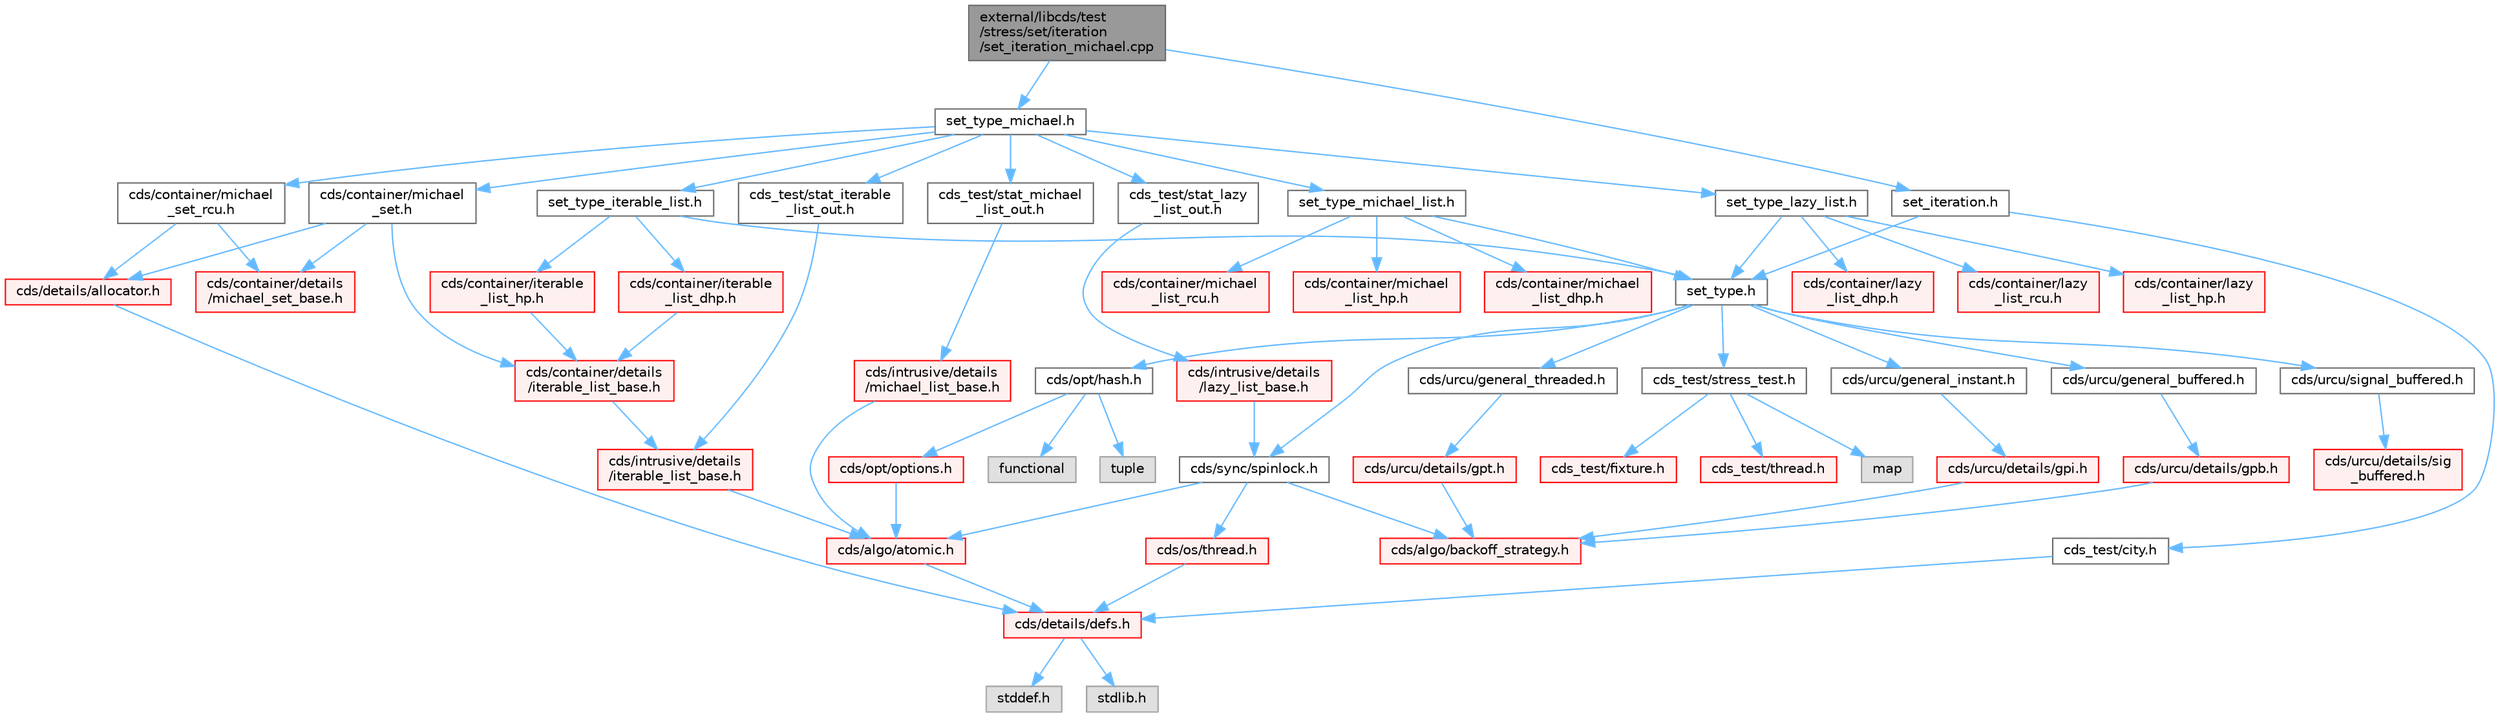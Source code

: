 digraph "external/libcds/test/stress/set/iteration/set_iteration_michael.cpp"
{
 // LATEX_PDF_SIZE
  bgcolor="transparent";
  edge [fontname=Helvetica,fontsize=10,labelfontname=Helvetica,labelfontsize=10];
  node [fontname=Helvetica,fontsize=10,shape=box,height=0.2,width=0.4];
  Node1 [id="Node000001",label="external/libcds/test\l/stress/set/iteration\l/set_iteration_michael.cpp",height=0.2,width=0.4,color="gray40", fillcolor="grey60", style="filled", fontcolor="black",tooltip=" "];
  Node1 -> Node2 [id="edge1_Node000001_Node000002",color="steelblue1",style="solid",tooltip=" "];
  Node2 [id="Node000002",label="set_iteration.h",height=0.2,width=0.4,color="grey40", fillcolor="white", style="filled",URL="$set__iteration_8h.html",tooltip=" "];
  Node2 -> Node3 [id="edge2_Node000002_Node000003",color="steelblue1",style="solid",tooltip=" "];
  Node3 [id="Node000003",label="set_type.h",height=0.2,width=0.4,color="grey40", fillcolor="white", style="filled",URL="$set__type_8h.html",tooltip=" "];
  Node3 -> Node4 [id="edge3_Node000003_Node000004",color="steelblue1",style="solid",tooltip=" "];
  Node4 [id="Node000004",label="cds/urcu/general_instant.h",height=0.2,width=0.4,color="grey40", fillcolor="white", style="filled",URL="$general__instant_8h.html",tooltip=" "];
  Node4 -> Node5 [id="edge4_Node000004_Node000005",color="steelblue1",style="solid",tooltip=" "];
  Node5 [id="Node000005",label="cds/urcu/details/gpi.h",height=0.2,width=0.4,color="red", fillcolor="#FFF0F0", style="filled",URL="$gpi_8h.html",tooltip=" "];
  Node5 -> Node55 [id="edge5_Node000005_Node000055",color="steelblue1",style="solid",tooltip=" "];
  Node55 [id="Node000055",label="cds/algo/backoff_strategy.h",height=0.2,width=0.4,color="red", fillcolor="#FFF0F0", style="filled",URL="$backoff__strategy_8h.html",tooltip=" "];
  Node3 -> Node59 [id="edge6_Node000003_Node000059",color="steelblue1",style="solid",tooltip=" "];
  Node59 [id="Node000059",label="cds/urcu/general_buffered.h",height=0.2,width=0.4,color="grey40", fillcolor="white", style="filled",URL="$general__buffered_8h.html",tooltip=" "];
  Node59 -> Node60 [id="edge7_Node000059_Node000060",color="steelblue1",style="solid",tooltip=" "];
  Node60 [id="Node000060",label="cds/urcu/details/gpb.h",height=0.2,width=0.4,color="red", fillcolor="#FFF0F0", style="filled",URL="$gpb_8h.html",tooltip=" "];
  Node60 -> Node55 [id="edge8_Node000060_Node000055",color="steelblue1",style="solid",tooltip=" "];
  Node3 -> Node73 [id="edge9_Node000003_Node000073",color="steelblue1",style="solid",tooltip=" "];
  Node73 [id="Node000073",label="cds/urcu/general_threaded.h",height=0.2,width=0.4,color="grey40", fillcolor="white", style="filled",URL="$general__threaded_8h.html",tooltip=" "];
  Node73 -> Node74 [id="edge10_Node000073_Node000074",color="steelblue1",style="solid",tooltip=" "];
  Node74 [id="Node000074",label="cds/urcu/details/gpt.h",height=0.2,width=0.4,color="red", fillcolor="#FFF0F0", style="filled",URL="$gpt_8h.html",tooltip=" "];
  Node74 -> Node55 [id="edge11_Node000074_Node000055",color="steelblue1",style="solid",tooltip=" "];
  Node3 -> Node77 [id="edge12_Node000003_Node000077",color="steelblue1",style="solid",tooltip=" "];
  Node77 [id="Node000077",label="cds/urcu/signal_buffered.h",height=0.2,width=0.4,color="grey40", fillcolor="white", style="filled",URL="$signal__buffered_8h.html",tooltip=" "];
  Node77 -> Node78 [id="edge13_Node000077_Node000078",color="steelblue1",style="solid",tooltip=" "];
  Node78 [id="Node000078",label="cds/urcu/details/sig\l_buffered.h",height=0.2,width=0.4,color="red", fillcolor="#FFF0F0", style="filled",URL="$sig__buffered_8h.html",tooltip=" "];
  Node3 -> Node80 [id="edge14_Node000003_Node000080",color="steelblue1",style="solid",tooltip=" "];
  Node80 [id="Node000080",label="cds/opt/hash.h",height=0.2,width=0.4,color="grey40", fillcolor="white", style="filled",URL="$external_2libcds_2cds_2opt_2hash_8h.html",tooltip=" "];
  Node80 -> Node81 [id="edge15_Node000080_Node000081",color="steelblue1",style="solid",tooltip=" "];
  Node81 [id="Node000081",label="tuple",height=0.2,width=0.4,color="grey60", fillcolor="#E0E0E0", style="filled",tooltip=" "];
  Node80 -> Node82 [id="edge16_Node000080_Node000082",color="steelblue1",style="solid",tooltip=" "];
  Node82 [id="Node000082",label="functional",height=0.2,width=0.4,color="grey60", fillcolor="#E0E0E0", style="filled",tooltip=" "];
  Node80 -> Node67 [id="edge17_Node000080_Node000067",color="steelblue1",style="solid",tooltip=" "];
  Node67 [id="Node000067",label="cds/opt/options.h",height=0.2,width=0.4,color="red", fillcolor="#FFF0F0", style="filled",URL="$opt_2options_8h.html",tooltip=" "];
  Node67 -> Node10 [id="edge18_Node000067_Node000010",color="steelblue1",style="solid",tooltip=" "];
  Node10 [id="Node000010",label="cds/algo/atomic.h",height=0.2,width=0.4,color="red", fillcolor="#FFF0F0", style="filled",URL="$external_2libcds_2cds_2algo_2atomic_8h.html",tooltip=" "];
  Node10 -> Node11 [id="edge19_Node000010_Node000011",color="steelblue1",style="solid",tooltip=" "];
  Node11 [id="Node000011",label="cds/details/defs.h",height=0.2,width=0.4,color="red", fillcolor="#FFF0F0", style="filled",URL="$details_2defs_8h.html",tooltip=" "];
  Node11 -> Node12 [id="edge20_Node000011_Node000012",color="steelblue1",style="solid",tooltip=" "];
  Node12 [id="Node000012",label="stddef.h",height=0.2,width=0.4,color="grey60", fillcolor="#E0E0E0", style="filled",tooltip=" "];
  Node11 -> Node13 [id="edge21_Node000011_Node000013",color="steelblue1",style="solid",tooltip=" "];
  Node13 [id="Node000013",label="stdlib.h",height=0.2,width=0.4,color="grey60", fillcolor="#E0E0E0", style="filled",tooltip=" "];
  Node3 -> Node83 [id="edge22_Node000003_Node000083",color="steelblue1",style="solid",tooltip=" "];
  Node83 [id="Node000083",label="cds/sync/spinlock.h",height=0.2,width=0.4,color="grey40", fillcolor="white", style="filled",URL="$sync_2spinlock_8h.html",tooltip=" "];
  Node83 -> Node10 [id="edge23_Node000083_Node000010",color="steelblue1",style="solid",tooltip=" "];
  Node83 -> Node44 [id="edge24_Node000083_Node000044",color="steelblue1",style="solid",tooltip=" "];
  Node44 [id="Node000044",label="cds/os/thread.h",height=0.2,width=0.4,color="red", fillcolor="#FFF0F0", style="filled",URL="$cds_2os_2thread_8h.html",tooltip=" "];
  Node44 -> Node11 [id="edge25_Node000044_Node000011",color="steelblue1",style="solid",tooltip=" "];
  Node83 -> Node55 [id="edge26_Node000083_Node000055",color="steelblue1",style="solid",tooltip=" "];
  Node3 -> Node84 [id="edge27_Node000003_Node000084",color="steelblue1",style="solid",tooltip=" "];
  Node84 [id="Node000084",label="cds_test/stress_test.h",height=0.2,width=0.4,color="grey40", fillcolor="white", style="filled",URL="$stress__test_8h.html",tooltip=" "];
  Node84 -> Node85 [id="edge28_Node000084_Node000085",color="steelblue1",style="solid",tooltip=" "];
  Node85 [id="Node000085",label="map",height=0.2,width=0.4,color="grey60", fillcolor="#E0E0E0", style="filled",tooltip=" "];
  Node84 -> Node86 [id="edge29_Node000084_Node000086",color="steelblue1",style="solid",tooltip=" "];
  Node86 [id="Node000086",label="cds_test/fixture.h",height=0.2,width=0.4,color="red", fillcolor="#FFF0F0", style="filled",URL="$fixture_8h.html",tooltip=" "];
  Node84 -> Node91 [id="edge30_Node000084_Node000091",color="steelblue1",style="solid",tooltip=" "];
  Node91 [id="Node000091",label="cds_test/thread.h",height=0.2,width=0.4,color="red", fillcolor="#FFF0F0", style="filled",URL="$test_2include_2cds__test_2thread_8h.html",tooltip=" "];
  Node2 -> Node95 [id="edge31_Node000002_Node000095",color="steelblue1",style="solid",tooltip=" "];
  Node95 [id="Node000095",label="cds_test/city.h",height=0.2,width=0.4,color="grey40", fillcolor="white", style="filled",URL="$include_2cds__test_2city_8h.html",tooltip=" "];
  Node95 -> Node11 [id="edge32_Node000095_Node000011",color="steelblue1",style="solid",tooltip=" "];
  Node1 -> Node96 [id="edge33_Node000001_Node000096",color="steelblue1",style="solid",tooltip=" "];
  Node96 [id="Node000096",label="set_type_michael.h",height=0.2,width=0.4,color="grey40", fillcolor="white", style="filled",URL="$set__type__michael_8h.html",tooltip=" "];
  Node96 -> Node97 [id="edge34_Node000096_Node000097",color="steelblue1",style="solid",tooltip=" "];
  Node97 [id="Node000097",label="set_type_michael_list.h",height=0.2,width=0.4,color="grey40", fillcolor="white", style="filled",URL="$set__type__michael__list_8h.html",tooltip=" "];
  Node97 -> Node3 [id="edge35_Node000097_Node000003",color="steelblue1",style="solid",tooltip=" "];
  Node97 -> Node98 [id="edge36_Node000097_Node000098",color="steelblue1",style="solid",tooltip=" "];
  Node98 [id="Node000098",label="cds/container/michael\l_list_hp.h",height=0.2,width=0.4,color="red", fillcolor="#FFF0F0", style="filled",URL="$container_2michael__list__hp_8h.html",tooltip=" "];
  Node97 -> Node110 [id="edge37_Node000097_Node000110",color="steelblue1",style="solid",tooltip=" "];
  Node110 [id="Node000110",label="cds/container/michael\l_list_dhp.h",height=0.2,width=0.4,color="red", fillcolor="#FFF0F0", style="filled",URL="$container_2michael__list__dhp_8h.html",tooltip=" "];
  Node97 -> Node115 [id="edge38_Node000097_Node000115",color="steelblue1",style="solid",tooltip=" "];
  Node115 [id="Node000115",label="cds/container/michael\l_list_rcu.h",height=0.2,width=0.4,color="red", fillcolor="#FFF0F0", style="filled",URL="$container_2michael__list__rcu_8h.html",tooltip=" "];
  Node96 -> Node121 [id="edge39_Node000096_Node000121",color="steelblue1",style="solid",tooltip=" "];
  Node121 [id="Node000121",label="set_type_lazy_list.h",height=0.2,width=0.4,color="grey40", fillcolor="white", style="filled",URL="$set__type__lazy__list_8h.html",tooltip=" "];
  Node121 -> Node3 [id="edge40_Node000121_Node000003",color="steelblue1",style="solid",tooltip=" "];
  Node121 -> Node122 [id="edge41_Node000121_Node000122",color="steelblue1",style="solid",tooltip=" "];
  Node122 [id="Node000122",label="cds/container/lazy\l_list_hp.h",height=0.2,width=0.4,color="red", fillcolor="#FFF0F0", style="filled",URL="$container_2lazy__list__hp_8h.html",tooltip=" "];
  Node121 -> Node129 [id="edge42_Node000121_Node000129",color="steelblue1",style="solid",tooltip=" "];
  Node129 [id="Node000129",label="cds/container/lazy\l_list_dhp.h",height=0.2,width=0.4,color="red", fillcolor="#FFF0F0", style="filled",URL="$container_2lazy__list__dhp_8h.html",tooltip=" "];
  Node121 -> Node131 [id="edge43_Node000121_Node000131",color="steelblue1",style="solid",tooltip=" "];
  Node131 [id="Node000131",label="cds/container/lazy\l_list_rcu.h",height=0.2,width=0.4,color="red", fillcolor="#FFF0F0", style="filled",URL="$container_2lazy__list__rcu_8h.html",tooltip=" "];
  Node96 -> Node133 [id="edge44_Node000096_Node000133",color="steelblue1",style="solid",tooltip=" "];
  Node133 [id="Node000133",label="set_type_iterable_list.h",height=0.2,width=0.4,color="grey40", fillcolor="white", style="filled",URL="$set__type__iterable__list_8h.html",tooltip=" "];
  Node133 -> Node3 [id="edge45_Node000133_Node000003",color="steelblue1",style="solid",tooltip=" "];
  Node133 -> Node134 [id="edge46_Node000133_Node000134",color="steelblue1",style="solid",tooltip=" "];
  Node134 [id="Node000134",label="cds/container/iterable\l_list_hp.h",height=0.2,width=0.4,color="red", fillcolor="#FFF0F0", style="filled",URL="$container_2iterable__list__hp_8h.html",tooltip=" "];
  Node134 -> Node135 [id="edge47_Node000134_Node000135",color="steelblue1",style="solid",tooltip=" "];
  Node135 [id="Node000135",label="cds/container/details\l/iterable_list_base.h",height=0.2,width=0.4,color="red", fillcolor="#FFF0F0", style="filled",URL="$container_2details_2iterable__list__base_8h.html",tooltip=" "];
  Node135 -> Node136 [id="edge48_Node000135_Node000136",color="steelblue1",style="solid",tooltip=" "];
  Node136 [id="Node000136",label="cds/intrusive/details\l/iterable_list_base.h",height=0.2,width=0.4,color="red", fillcolor="#FFF0F0", style="filled",URL="$intrusive_2details_2iterable__list__base_8h.html",tooltip=" "];
  Node136 -> Node10 [id="edge49_Node000136_Node000010",color="steelblue1",style="solid",tooltip=" "];
  Node133 -> Node141 [id="edge50_Node000133_Node000141",color="steelblue1",style="solid",tooltip=" "];
  Node141 [id="Node000141",label="cds/container/iterable\l_list_dhp.h",height=0.2,width=0.4,color="red", fillcolor="#FFF0F0", style="filled",URL="$container_2iterable__list__dhp_8h.html",tooltip=" "];
  Node141 -> Node135 [id="edge51_Node000141_Node000135",color="steelblue1",style="solid",tooltip=" "];
  Node96 -> Node143 [id="edge52_Node000096_Node000143",color="steelblue1",style="solid",tooltip=" "];
  Node143 [id="Node000143",label="cds/container/michael\l_set.h",height=0.2,width=0.4,color="grey40", fillcolor="white", style="filled",URL="$container_2michael__set_8h.html",tooltip=" "];
  Node143 -> Node144 [id="edge53_Node000143_Node000144",color="steelblue1",style="solid",tooltip=" "];
  Node144 [id="Node000144",label="cds/container/details\l/michael_set_base.h",height=0.2,width=0.4,color="red", fillcolor="#FFF0F0", style="filled",URL="$container_2details_2michael__set__base_8h.html",tooltip=" "];
  Node143 -> Node135 [id="edge54_Node000143_Node000135",color="steelblue1",style="solid",tooltip=" "];
  Node143 -> Node26 [id="edge55_Node000143_Node000026",color="steelblue1",style="solid",tooltip=" "];
  Node26 [id="Node000026",label="cds/details/allocator.h",height=0.2,width=0.4,color="red", fillcolor="#FFF0F0", style="filled",URL="$external_2libcds_2cds_2details_2allocator_8h.html",tooltip=" "];
  Node26 -> Node11 [id="edge56_Node000026_Node000011",color="steelblue1",style="solid",tooltip=" "];
  Node96 -> Node146 [id="edge57_Node000096_Node000146",color="steelblue1",style="solid",tooltip=" "];
  Node146 [id="Node000146",label="cds/container/michael\l_set_rcu.h",height=0.2,width=0.4,color="grey40", fillcolor="white", style="filled",URL="$container_2michael__set__rcu_8h.html",tooltip=" "];
  Node146 -> Node144 [id="edge58_Node000146_Node000144",color="steelblue1",style="solid",tooltip=" "];
  Node146 -> Node26 [id="edge59_Node000146_Node000026",color="steelblue1",style="solid",tooltip=" "];
  Node96 -> Node147 [id="edge60_Node000096_Node000147",color="steelblue1",style="solid",tooltip=" "];
  Node147 [id="Node000147",label="cds_test/stat_michael\l_list_out.h",height=0.2,width=0.4,color="grey40", fillcolor="white", style="filled",URL="$stat__michael__list__out_8h.html",tooltip=" "];
  Node147 -> Node100 [id="edge61_Node000147_Node000100",color="steelblue1",style="solid",tooltip=" "];
  Node100 [id="Node000100",label="cds/intrusive/details\l/michael_list_base.h",height=0.2,width=0.4,color="red", fillcolor="#FFF0F0", style="filled",URL="$intrusive_2details_2michael__list__base_8h.html",tooltip=" "];
  Node100 -> Node10 [id="edge62_Node000100_Node000010",color="steelblue1",style="solid",tooltip=" "];
  Node96 -> Node148 [id="edge63_Node000096_Node000148",color="steelblue1",style="solid",tooltip=" "];
  Node148 [id="Node000148",label="cds_test/stat_lazy\l_list_out.h",height=0.2,width=0.4,color="grey40", fillcolor="white", style="filled",URL="$stat__lazy__list__out_8h.html",tooltip=" "];
  Node148 -> Node124 [id="edge64_Node000148_Node000124",color="steelblue1",style="solid",tooltip=" "];
  Node124 [id="Node000124",label="cds/intrusive/details\l/lazy_list_base.h",height=0.2,width=0.4,color="red", fillcolor="#FFF0F0", style="filled",URL="$intrusive_2details_2lazy__list__base_8h.html",tooltip=" "];
  Node124 -> Node83 [id="edge65_Node000124_Node000083",color="steelblue1",style="solid",tooltip=" "];
  Node96 -> Node149 [id="edge66_Node000096_Node000149",color="steelblue1",style="solid",tooltip=" "];
  Node149 [id="Node000149",label="cds_test/stat_iterable\l_list_out.h",height=0.2,width=0.4,color="grey40", fillcolor="white", style="filled",URL="$stat__iterable__list__out_8h.html",tooltip=" "];
  Node149 -> Node136 [id="edge67_Node000149_Node000136",color="steelblue1",style="solid",tooltip=" "];
}
